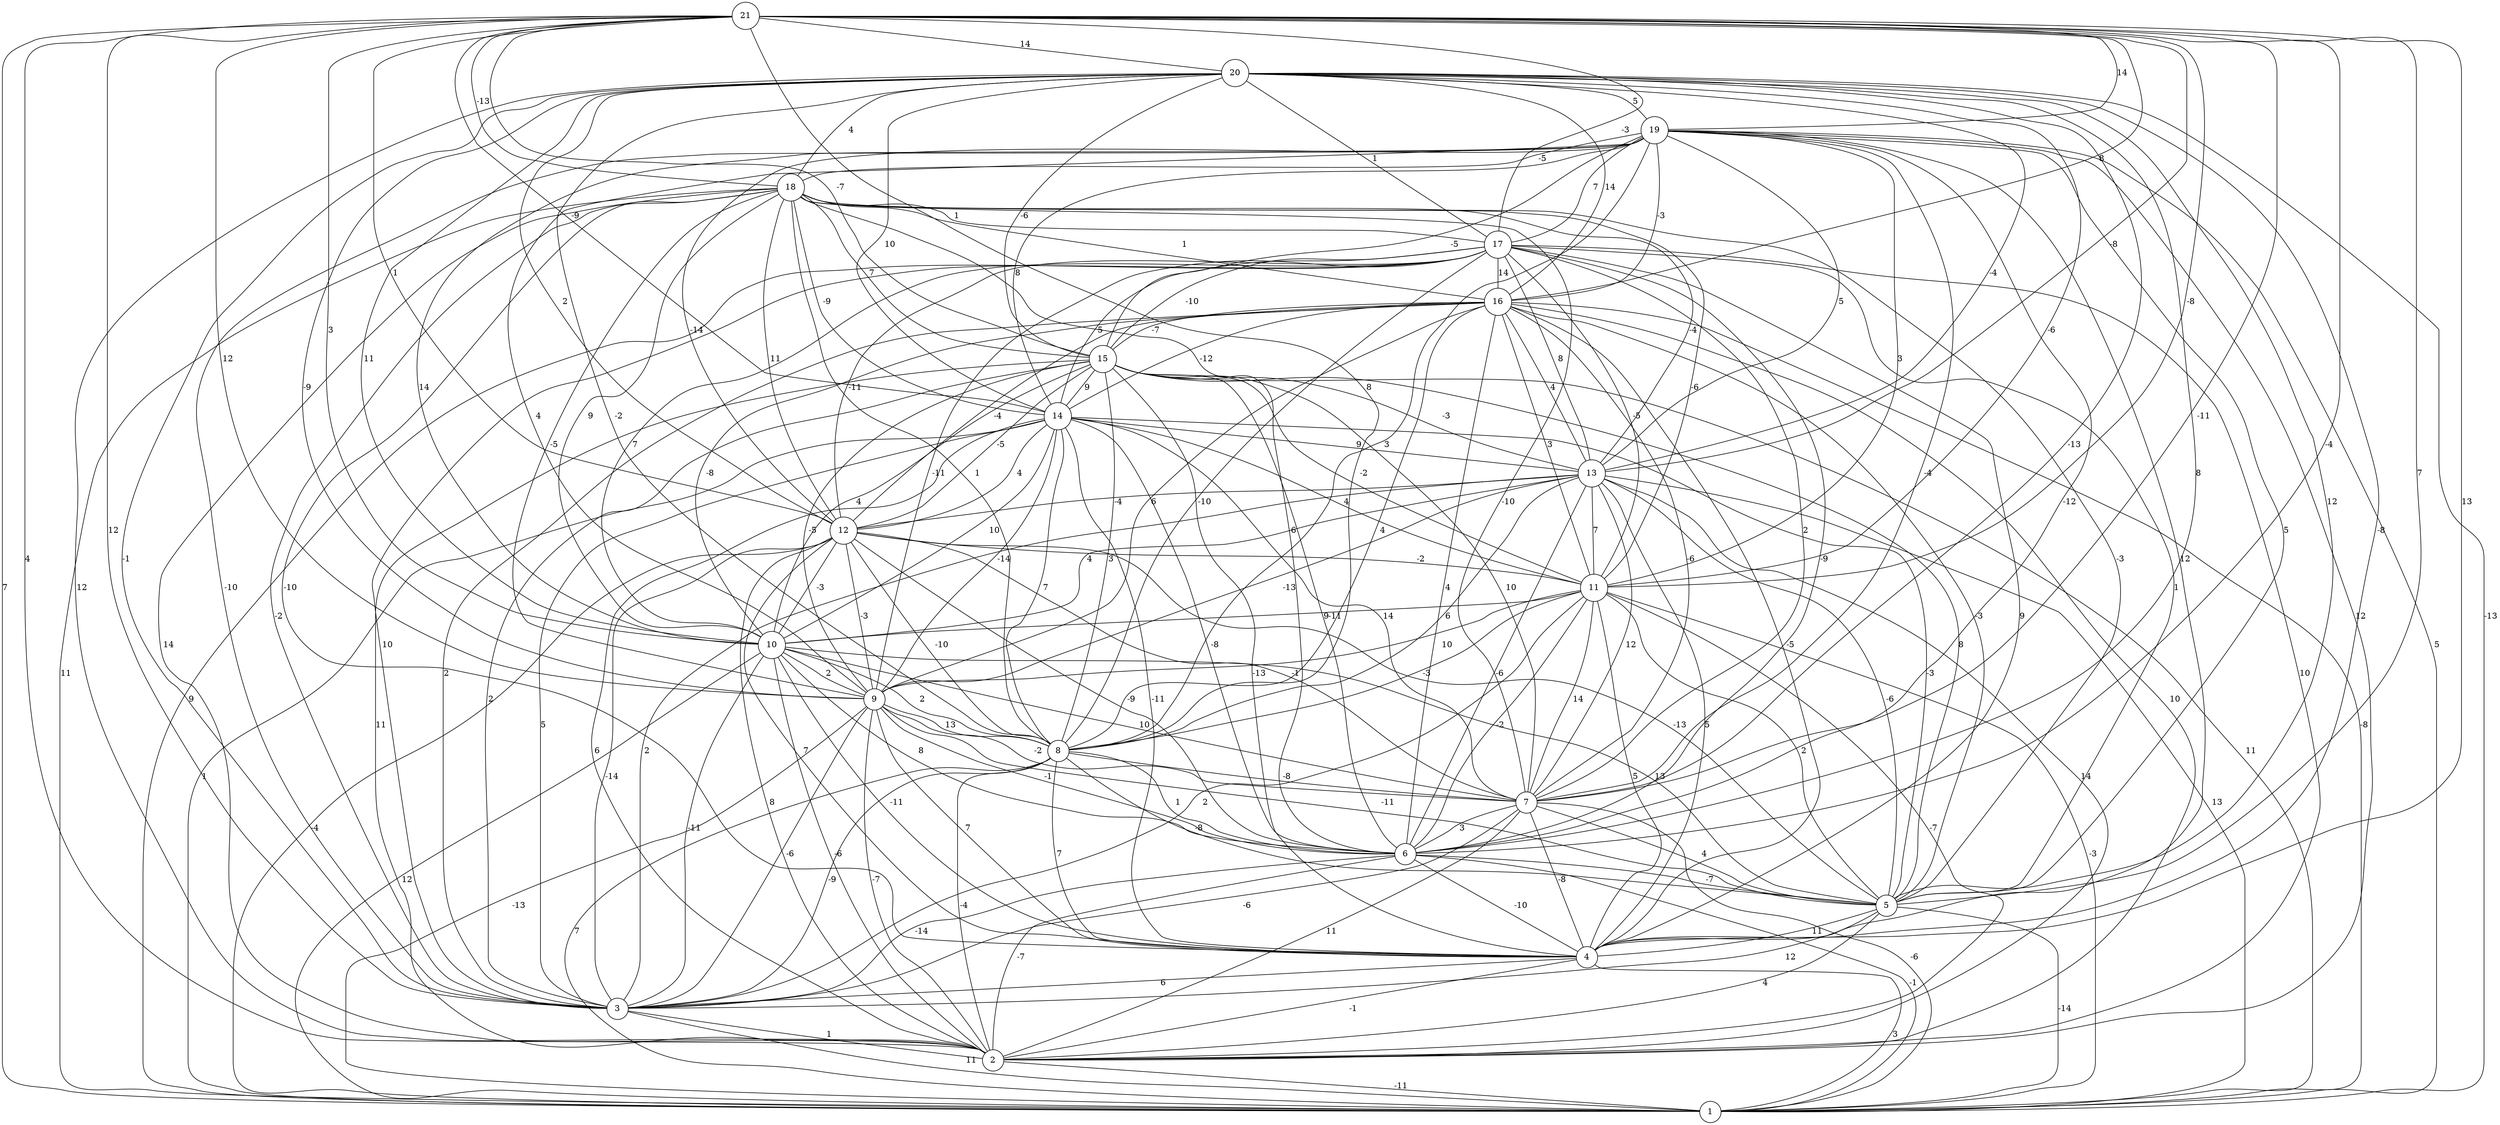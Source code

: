 graph { 
	 fontname="Helvetica,Arial,sans-serif" 
	 node [shape = circle]; 
	 21 -- 1 [label = "7"];
	 21 -- 2 [label = "4"];
	 21 -- 3 [label = "12"];
	 21 -- 4 [label = "13"];
	 21 -- 5 [label = "7"];
	 21 -- 6 [label = "-4"];
	 21 -- 7 [label = "-11"];
	 21 -- 8 [label = "8"];
	 21 -- 9 [label = "12"];
	 21 -- 10 [label = "3"];
	 21 -- 11 [label = "-8"];
	 21 -- 12 [label = "1"];
	 21 -- 13 [label = "-8"];
	 21 -- 14 [label = "-9"];
	 21 -- 15 [label = "-7"];
	 21 -- 16 [label = "8"];
	 21 -- 17 [label = "-3"];
	 21 -- 18 [label = "-13"];
	 21 -- 19 [label = "14"];
	 21 -- 20 [label = "14"];
	 20 -- 1 [label = "-13"];
	 20 -- 2 [label = "12"];
	 20 -- 3 [label = "-1"];
	 20 -- 4 [label = "-8"];
	 20 -- 5 [label = "12"];
	 20 -- 6 [label = "8"];
	 20 -- 7 [label = "-13"];
	 20 -- 8 [label = "-2"];
	 20 -- 9 [label = "-9"];
	 20 -- 10 [label = "11"];
	 20 -- 11 [label = "-6"];
	 20 -- 12 [label = "2"];
	 20 -- 13 [label = "-4"];
	 20 -- 14 [label = "10"];
	 20 -- 15 [label = "-6"];
	 20 -- 16 [label = "14"];
	 20 -- 17 [label = "1"];
	 20 -- 18 [label = "4"];
	 20 -- 19 [label = "5"];
	 19 -- 1 [label = "5"];
	 19 -- 2 [label = "12"];
	 19 -- 3 [label = "-10"];
	 19 -- 4 [label = "12"];
	 19 -- 5 [label = "5"];
	 19 -- 6 [label = "-12"];
	 19 -- 7 [label = "-4"];
	 19 -- 8 [label = "3"];
	 19 -- 9 [label = "4"];
	 19 -- 10 [label = "14"];
	 19 -- 11 [label = "3"];
	 19 -- 12 [label = "-14"];
	 19 -- 13 [label = "5"];
	 19 -- 14 [label = "8"];
	 19 -- 15 [label = "-5"];
	 19 -- 16 [label = "-3"];
	 19 -- 17 [label = "7"];
	 19 -- 18 [label = "-5"];
	 18 -- 1 [label = "11"];
	 18 -- 2 [label = "14"];
	 18 -- 3 [label = "-2"];
	 18 -- 4 [label = "-10"];
	 18 -- 5 [label = "-3"];
	 18 -- 6 [label = "6"];
	 18 -- 7 [label = "-10"];
	 18 -- 8 [label = "1"];
	 18 -- 9 [label = "-5"];
	 18 -- 10 [label = "9"];
	 18 -- 11 [label = "-6"];
	 18 -- 12 [label = "11"];
	 18 -- 13 [label = "-4"];
	 18 -- 14 [label = "-9"];
	 18 -- 15 [label = "7"];
	 18 -- 16 [label = "1"];
	 18 -- 17 [label = "1"];
	 17 -- 1 [label = "9"];
	 17 -- 2 [label = "10"];
	 17 -- 3 [label = "10"];
	 17 -- 4 [label = "9"];
	 17 -- 5 [label = "1"];
	 17 -- 6 [label = "-9"];
	 17 -- 7 [label = "2"];
	 17 -- 8 [label = "-10"];
	 17 -- 9 [label = "-11"];
	 17 -- 10 [label = "7"];
	 17 -- 11 [label = "-5"];
	 17 -- 12 [label = "-11"];
	 17 -- 13 [label = "8"];
	 17 -- 14 [label = "5"];
	 17 -- 15 [label = "-10"];
	 17 -- 16 [label = "14"];
	 16 -- 1 [label = "-8"];
	 16 -- 2 [label = "10"];
	 16 -- 3 [label = "2"];
	 16 -- 4 [label = "-5"];
	 16 -- 5 [label = "-3"];
	 16 -- 6 [label = "4"];
	 16 -- 7 [label = "-6"];
	 16 -- 8 [label = "4"];
	 16 -- 9 [label = "6"];
	 16 -- 10 [label = "-8"];
	 16 -- 11 [label = "3"];
	 16 -- 12 [label = "-4"];
	 16 -- 13 [label = "4"];
	 16 -- 14 [label = "-12"];
	 16 -- 15 [label = "-7"];
	 15 -- 1 [label = "11"];
	 15 -- 2 [label = "11"];
	 15 -- 3 [label = "2"];
	 15 -- 4 [label = "-13"];
	 15 -- 5 [label = "8"];
	 15 -- 6 [label = "9"];
	 15 -- 7 [label = "10"];
	 15 -- 8 [label = "3"];
	 15 -- 9 [label = "-5"];
	 15 -- 10 [label = "4"];
	 15 -- 11 [label = "-2"];
	 15 -- 12 [label = "-5"];
	 15 -- 13 [label = "-3"];
	 15 -- 14 [label = "9"];
	 14 -- 1 [label = "1"];
	 14 -- 2 [label = "6"];
	 14 -- 3 [label = "5"];
	 14 -- 4 [label = "-11"];
	 14 -- 5 [label = "-3"];
	 14 -- 6 [label = "-8"];
	 14 -- 7 [label = "14"];
	 14 -- 8 [label = "7"];
	 14 -- 9 [label = "-14"];
	 14 -- 10 [label = "10"];
	 14 -- 11 [label = "4"];
	 14 -- 12 [label = "4"];
	 14 -- 13 [label = "9"];
	 13 -- 1 [label = "13"];
	 13 -- 2 [label = "14"];
	 13 -- 3 [label = "2"];
	 13 -- 4 [label = "5"];
	 13 -- 5 [label = "-6"];
	 13 -- 6 [label = "-6"];
	 13 -- 7 [label = "12"];
	 13 -- 8 [label = "6"];
	 13 -- 9 [label = "-13"];
	 13 -- 10 [label = "4"];
	 13 -- 11 [label = "7"];
	 13 -- 12 [label = "-4"];
	 12 -- 1 [label = "-4"];
	 12 -- 2 [label = "8"];
	 12 -- 3 [label = "-14"];
	 12 -- 4 [label = "7"];
	 12 -- 5 [label = "-13"];
	 12 -- 6 [label = "-9"];
	 12 -- 7 [label = "-1"];
	 12 -- 8 [label = "-10"];
	 12 -- 9 [label = "-3"];
	 12 -- 10 [label = "-3"];
	 12 -- 11 [label = "-2"];
	 11 -- 1 [label = "-3"];
	 11 -- 2 [label = "-7"];
	 11 -- 3 [label = "2"];
	 11 -- 4 [label = "5"];
	 11 -- 5 [label = "2"];
	 11 -- 6 [label = "-2"];
	 11 -- 7 [label = "14"];
	 11 -- 8 [label = "-3"];
	 11 -- 9 [label = "10"];
	 11 -- 10 [label = "-11"];
	 10 -- 1 [label = "12"];
	 10 -- 2 [label = "-6"];
	 10 -- 3 [label = "-11"];
	 10 -- 4 [label = "-11"];
	 10 -- 5 [label = "13"];
	 10 -- 6 [label = "8"];
	 10 -- 7 [label = "10"];
	 10 -- 8 [label = "2"];
	 10 -- 9 [label = "2"];
	 9 -- 1 [label = "-13"];
	 9 -- 2 [label = "-7"];
	 9 -- 3 [label = "-6"];
	 9 -- 4 [label = "7"];
	 9 -- 5 [label = "-11"];
	 9 -- 6 [label = "-1"];
	 9 -- 7 [label = "-2"];
	 9 -- 8 [label = "13"];
	 8 -- 1 [label = "7"];
	 8 -- 2 [label = "-4"];
	 8 -- 3 [label = "-9"];
	 8 -- 4 [label = "7"];
	 8 -- 5 [label = "-8"];
	 8 -- 6 [label = "1"];
	 8 -- 7 [label = "-8"];
	 7 -- 1 [label = "-6"];
	 7 -- 2 [label = "11"];
	 7 -- 3 [label = "-6"];
	 7 -- 4 [label = "-8"];
	 7 -- 5 [label = "4"];
	 7 -- 6 [label = "3"];
	 6 -- 1 [label = "-1"];
	 6 -- 2 [label = "-7"];
	 6 -- 3 [label = "-14"];
	 6 -- 4 [label = "-10"];
	 6 -- 5 [label = "-7"];
	 5 -- 1 [label = "-14"];
	 5 -- 2 [label = "4"];
	 5 -- 3 [label = "12"];
	 5 -- 4 [label = "11"];
	 4 -- 1 [label = "3"];
	 4 -- 2 [label = "-1"];
	 4 -- 3 [label = "6"];
	 3 -- 1 [label = "11"];
	 3 -- 2 [label = "1"];
	 2 -- 1 [label = "-11"];
	 1;
	 2;
	 3;
	 4;
	 5;
	 6;
	 7;
	 8;
	 9;
	 10;
	 11;
	 12;
	 13;
	 14;
	 15;
	 16;
	 17;
	 18;
	 19;
	 20;
	 21;
}
